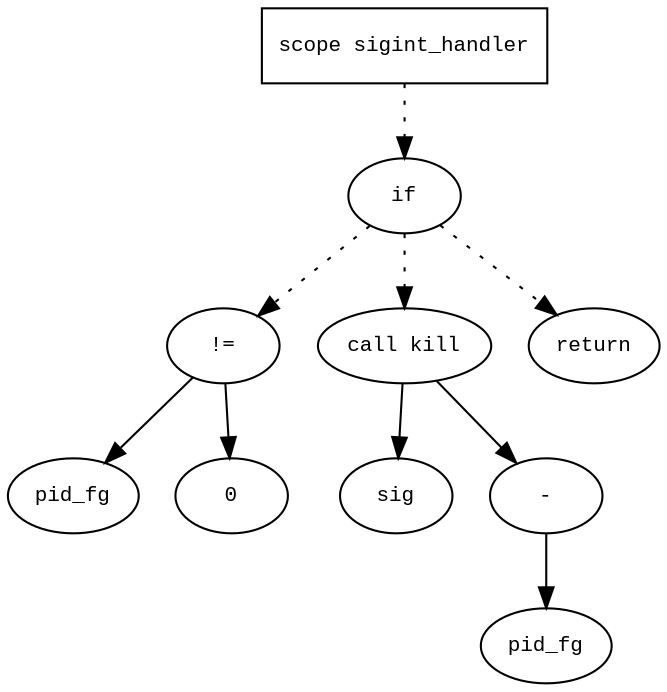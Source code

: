 digraph AST {
  graph [fontname="Times New Roman",fontsize=10];
  node  [fontname="Courier New",fontsize=10];
  edge  [fontname="Times New Roman",fontsize=10];

  node1 [label="scope sigint_handler",shape=box];
  node2 [label="if",shape=ellipse];
  node1 -> node2 [style=dotted];
  node3 [label="!=",shape=ellipse];
  node4 [label="pid_fg",shape=ellipse];
  node3 -> node4;
  node5 [label="0",shape=ellipse];
  node3 -> node5;
  node2 -> node3 [style=dotted];
  node6 [label="call kill",shape=ellipse];
  node7 [label="sig",shape=ellipse];
  node6 -> node7;
  node8 [label="-",shape=ellipse];
  node9 [label="pid_fg",shape=ellipse];
  node8 -> node9;
  node6 -> node8;
  node2 -> node6 [style=dotted];
  node10 [label="return",shape=ellipse];
  node2 -> node10 [style=dotted];
} 